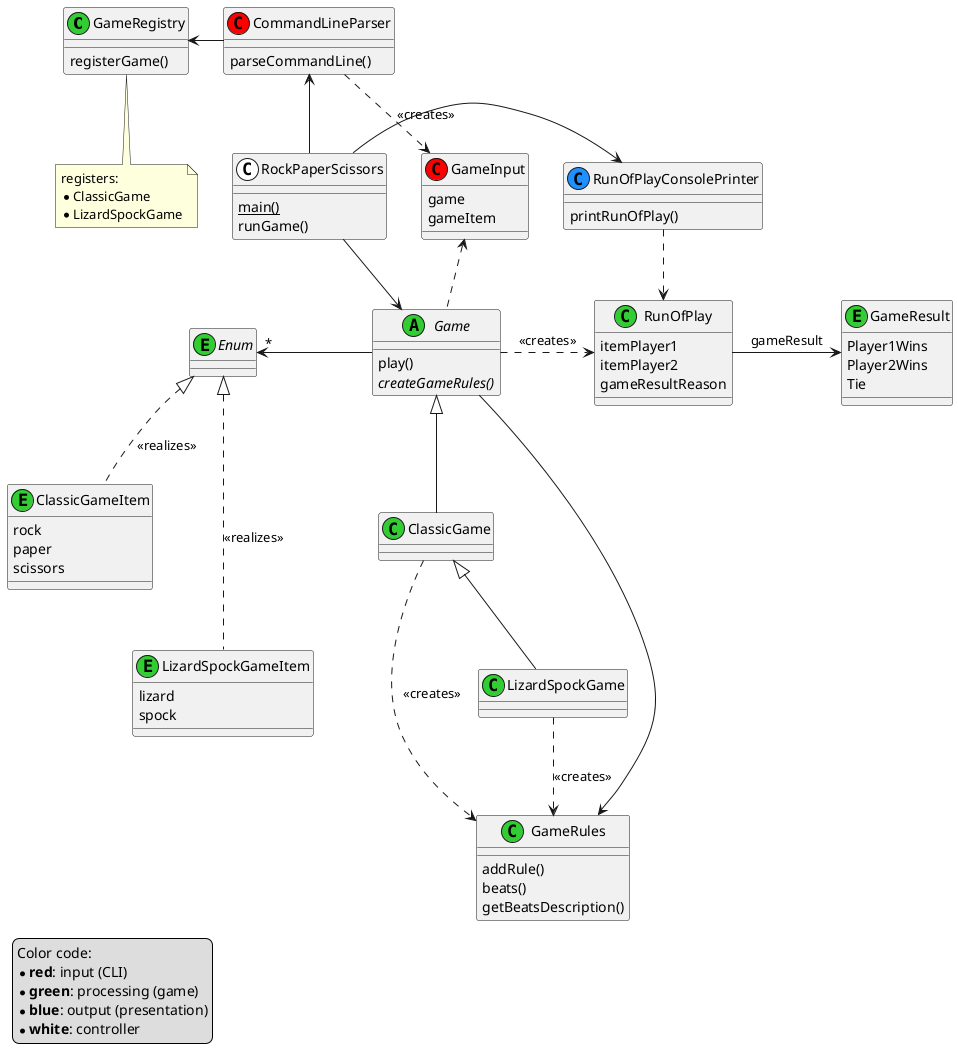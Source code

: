 @startuml

' This is a PlantUML file that describes a UML Class Diagram textually.
' See http://plantuml.com for more information.



class GameRegistry << (C, limegreen) >> {
    registerGame()
}
note bottom: registers:\n* ClassicGame \n* LizardSpockGame



class CommandLineParser << (C, red) >> {
    parseCommandLine()
}
CommandLineParser -left-> GameRegistry
CommandLineParser .down.> GameInput : << creates >>



class RockPaperScissors << (C, white) >> {
    {static} main()
    runGame()
}
RockPaperScissors -left-> CommandLineParser
RockPaperScissors -down-> Game
RockPaperScissors -right-> RunOfPlayConsolePrinter



class RunOfPlayConsolePrinter << (C,dodgerblue) >> {
    printRunOfPlay()
}
RunOfPlayConsolePrinter ..> RunOfPlay



abstract class Game << (A,limegreen) >> {
    play()
    {abstract} createGameRules()
}
Game .up.> GameInput
Game --> GameRules
Game -left-> "*" Enum
Game .right.> RunOfPlay : << creates >>



class GameRules << (C,limegreen) >> {
    addRule()
    beats()
    getBeatsDescription()
}



class GameInput << (C,red) >> {
    game
    gameItem
}



class ClassicGame << (C,limegreen) >> {
}
Game <|-- ClassicGame
ClassicGame .right.> GameRules : << creates >>



class LizardSpockGame << (C,limegreen) >> {
}
ClassicGame <|-- LizardSpockGame
LizardSpockGame ..> GameRules : << creates >>



abstract class Enum << (E,limegreen) >>



enum ClassicGameItem << (E,limegreen) >> {
    rock
    paper
    scissors
}
Enum <|.. ClassicGameItem : << realizes >>



enum LizardSpockGameItem << (E,limegreen) >> {
    lizard
    spock
}
Enum <|... LizardSpockGameItem : << realizes >>



class RunOfPlay << (C,limegreen) >> {
    itemPlayer1
    itemPlayer2
    gameResultReason
}
RunOfPlay -right-> GameResult : gameResult



enum GameResult << (E,limegreen) >> {
    Player1Wins
    Player2Wins
    Tie
}



legend left
  Color code:
  *<b>red</b>: input (CLI)
  *<b>green</b>: processing (game)
  *<b>blue</b>: output (presentation)
  *<b>white</b>: controller
endlegend

@enduml